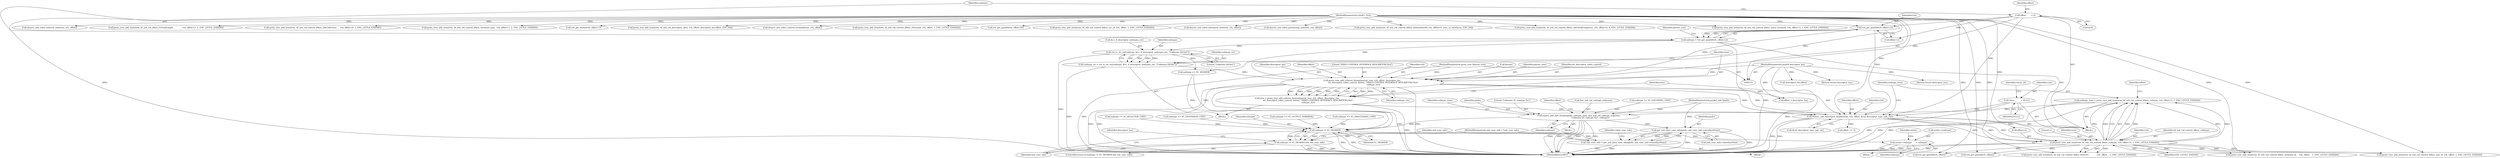 digraph "0_wireshark_2cb5985bf47bdc8bea78d28483ed224abdd33dc6_2@pointer" {
"1000186" [label="(Call,subtype_item = proto_tree_add_item(tree, hf_usb_vid_control_ifdesc_subtype, tvb, offset+2, 1, ENC_LITTLE_ENDIAN))"];
"1000188" [label="(Call,proto_tree_add_item(tree, hf_usb_vid_control_ifdesc_subtype, tvb, offset+2, 1, ENC_LITTLE_ENDIAN))"];
"1000180" [label="(Call,dissect_usb_descriptor_header(tree, tvb, offset, &vid_descriptor_type_vals_ext))"];
"1000168" [label="(Call,tree = proto_tree_add_subtree_format(parent_tree, tvb, offset, descriptor_len,\n                                   ett_descriptor_video_control, &item, \"VIDEO CONTROL INTERFACE DESCRIPTOR [%s]\",\n                                   subtype_str))"];
"1000170" [label="(Call,proto_tree_add_subtree_format(parent_tree, tvb, offset, descriptor_len,\n                                   ett_descriptor_video_control, &item, \"VIDEO CONTROL INTERFACE DESCRIPTOR [%s]\",\n                                   subtype_str))"];
"1000111" [label="(MethodParameterIn,proto_tree *parent_tree)"];
"1000152" [label="(Call,tvb_get_guint8(tvb, offset+2))"];
"1000112" [label="(MethodParameterIn,tvbuff_t *tvb)"];
"1000146" [label="(Call,offset        = 0)"];
"1000113" [label="(MethodParameterIn,guint8 descriptor_len)"];
"1000161" [label="(Call,subtype_str = val_to_str_ext(subtype, &vc_if_descriptor_subtypes_ext, \"Unknown (0x%x)\"))"];
"1000163" [label="(Call,val_to_str_ext(subtype, &vc_if_descriptor_subtypes_ext, \"Unknown (0x%x)\"))"];
"1000150" [label="(Call,subtype = tvb_get_guint8(tvb, offset+2))"];
"1000134" [label="(Call,*tree          = NULL)"];
"1000430" [label="(Call,expert_add_info_format(pinfo, subtype_item, &ei_usb_vid_subtype_unknown,\n                                   \"Unknown VC subtype %u\", subtype))"];
"1000461" [label="(Call,subtype != VC_HEADER)"];
"1000460" [label="(Call,subtype != VC_HEADER && usb_conv_info)"];
"1000538" [label="(Call,entity->subtype      = subtype)"];
"1000468" [label="(Call,get_usb_iface_conv_info(pinfo, usb_conv_info->interfaceNum))"];
"1000466" [label="(Call,usb_conv_info = get_usb_iface_conv_info(pinfo, usb_conv_info->interfaceNum))"];
"1000161" [label="(Call,subtype_str = val_to_str_ext(subtype, &vc_if_descriptor_subtypes_ext, \"Unknown (0x%x)\"))"];
"1000469" [label="(Identifier,pinfo)"];
"1000170" [label="(Call,proto_tree_add_subtree_format(parent_tree, tvb, offset, descriptor_len,\n                                   ett_descriptor_video_control, &item, \"VIDEO CONTROL INTERFACE DESCRIPTOR [%s]\",\n                                   subtype_str))"];
"1000191" [label="(Identifier,tvb)"];
"1000153" [label="(Identifier,tvb)"];
"1000180" [label="(Call,dissect_usb_descriptor_header(tree, tvb, offset, &vid_descriptor_type_vals_ext))"];
"1000436" [label="(Identifier,subtype)"];
"1000198" [label="(Identifier,offset)"];
"1000176" [label="(Call,&item)"];
"1000146" [label="(Call,offset        = 0)"];
"1000304" [label="(Call,proto_tree_add_item(tree, hf_usb_vid_control_ifdesc_assoc_terminal, tvb, offset+3, 1, ENC_LITTLE_ENDIAN))"];
"1000150" [label="(Call,subtype = tvb_get_guint8(tvb, offset+2))"];
"1000362" [label="(Call,subtype == VC_OUTPUT_TERMINAL)"];
"1000154" [label="(Call,offset+2)"];
"1000190" [label="(Identifier,hf_usb_vid_control_ifdesc_subtype)"];
"1000181" [label="(Identifier,tree)"];
"1000151" [label="(Identifier,subtype)"];
"1000375" [label="(Call,tvb_get_guint8(tvb, offset))"];
"1000147" [label="(Identifier,offset)"];
"1000527" [label="(Block,)"];
"1000378" [label="(Call,proto_tree_add_item(tree, hf_usb_vid_control_ifdesc_unit_id, tvb, offset, 1, ENC_LITTLE_ENDIAN))"];
"1000278" [label="(Call,tvb_get_guint8(tvb, offset))"];
"1000206" [label="(Call,proto_tree_add_item(tree, hf_usb_vid_control_ifdesc_bcdUVC,            tvb, offset,   2, ENC_LITTLE_ENDIAN))"];
"1000424" [label="(Call,subtype == VC_ENCODING_UNIT)"];
"1000542" [label="(Identifier,subtype)"];
"1000429" [label="(Block,)"];
"1000139" [label="(Identifier,entity_id)"];
"1000406" [label="(Call,dissect_usb_video_selector_unit(tree, tvb, offset))"];
"1000213" [label="(Call,proto_tree_add_item(tree, hf_usb_vid_ifdesc_wTotalLength,              tvb, offset+2, 2, ENC_LITTLE_ENDIAN))"];
"1000238" [label="(Call,proto_tree_add_item(tree, hf_usb_vid_control_ifdesc_bInCollection,     tvb, offset+8, 1, ENC_LITTLE_ENDIAN))"];
"1000388" [label="(Call,subtype == VC_PROCESSING_UNIT)"];
"1000165" [label="(Call,&vc_if_descriptor_subtypes_ext)"];
"1000159" [label="(Block,)"];
"1000461" [label="(Call,subtype != VC_HEADER)"];
"1000555" [label="(Identifier,descriptor_len)"];
"1000183" [label="(Identifier,offset)"];
"1000400" [label="(Call,subtype == VC_SELECTOR_UNIT)"];
"1000463" [label="(Identifier,VC_HEADER)"];
"1000431" [label="(Identifier,pinfo)"];
"1000430" [label="(Call,expert_add_info_format(pinfo, subtype_item, &ei_usb_vid_subtype_unknown,\n                                   \"Unknown VC subtype %u\", subtype))"];
"1000435" [label="(Literal,\"Unknown VC subtype %u\")"];
"1000167" [label="(Literal,\"Unknown (0x%x)\")"];
"1000188" [label="(Call,proto_tree_add_item(tree, hf_usb_vid_control_ifdesc_subtype, tvb, offset+2, 1, ENC_LITTLE_ENDIAN))"];
"1000295" [label="(Call,proto_tree_add_item(tree, hf_usb_vid_control_ifdesc_terminal_type,  tvb, offset+1, 2, ENC_LITTLE_ENDIAN))"];
"1000192" [label="(Call,offset+2)"];
"1000459" [label="(ControlStructure,if (subtype != VC_HEADER && usb_conv_info))"];
"1000467" [label="(Identifier,usb_conv_info)"];
"1000545" [label="(Identifier,entity)"];
"1000283" [label="(Call,tvb_get_letohs(tvb, offset+1))"];
"1000171" [label="(Identifier,parent_tree)"];
"1000175" [label="(Identifier,ett_descriptor_video_control)"];
"1000174" [label="(Identifier,descriptor_len)"];
"1000196" [label="(Identifier,ENC_LITTLE_ENDIAN)"];
"1000439" [label="(Identifier,offset)"];
"1000539" [label="(Call,entity->subtype)"];
"1000442" [label="(Call,proto_tree_add_item(tree, hf_usb_vid_descriptor_data, tvb, offset, descriptor_len-offset, ENC_NA))"];
"1000538" [label="(Call,entity->subtype      = subtype)"];
"1000195" [label="(Literal,1)"];
"1000182" [label="(Identifier,tvb)"];
"1000468" [label="(Call,get_usb_iface_conv_info(pinfo, usb_conv_info->interfaceNum))"];
"1000412" [label="(Call,subtype == VC_EXTENSION_UNIT)"];
"1000351" [label="(Call,dissect_usb_video_camera_terminal(tree, tvb, offset))"];
"1000179" [label="(Identifier,subtype_str)"];
"1000513" [label="(Return,return descriptor_len;)"];
"1000433" [label="(Call,&ei_usb_vid_subtype_unknown)"];
"1000189" [label="(Identifier,tree)"];
"1000330" [label="(Call,proto_tree_add_item(tree, hf_usb_vid_control_ifdesc_iTerminal, tvb, offset, 1, ENC_LITTLE_ENDIAN))"];
"1000187" [label="(Identifier,subtype_item)"];
"1000148" [label="(Literal,0)"];
"1000162" [label="(Identifier,subtype_str)"];
"1000184" [label="(Call,&vid_descriptor_type_vals_ext)"];
"1000113" [label="(MethodParameterIn,guint8 descriptor_len)"];
"1000288" [label="(Call,proto_tree_add_item(tree, hf_usb_vid_control_ifdesc_terminal_id,    tvb, offset,   1, ENC_LITTLE_ENDIAN))"];
"1000169" [label="(Identifier,tree)"];
"1000233" [label="(Call,tvb_get_guint8(tvb, offset+8))"];
"1000460" [label="(Call,subtype != VC_HEADER && usb_conv_info)"];
"1000115" [label="(MethodParameterIn,usb_conv_info_t *usb_conv_info)"];
"1000321" [label="(Call,proto_tree_add_item(tree, hf_usb_vid_control_ifdesc_src_id, tvb, offset, 1, ENC_LITTLE_ENDIAN))"];
"1000418" [label="(Call,dissect_usb_video_extension_unit(tree, tvb, offset))"];
"1000186" [label="(Call,subtype_item = proto_tree_add_item(tree, hf_usb_vid_control_ifdesc_subtype, tvb, offset+2, 1, ENC_LITTLE_ENDIAN))"];
"1000135" [label="(Identifier,tree)"];
"1000438" [label="(Call,offset < descriptor_len)"];
"1000197" [label="(Call,offset += 3)"];
"1000164" [label="(Identifier,subtype)"];
"1000556" [label="(MethodReturn,RET)"];
"1000554" [label="(Return,return descriptor_len;)"];
"1000163" [label="(Call,val_to_str_ext(subtype, &vc_if_descriptor_subtypes_ext, \"Unknown (0x%x)\"))"];
"1000201" [label="(Call,subtype == VC_HEADER)"];
"1000394" [label="(Call,dissect_usb_video_processing_unit(tree, tvb, offset))"];
"1000465" [label="(Block,)"];
"1000173" [label="(Identifier,offset)"];
"1000462" [label="(Identifier,subtype)"];
"1000136" [label="(Identifier,NULL)"];
"1000112" [label="(MethodParameterIn,tvbuff_t *tvb)"];
"1000114" [label="(MethodParameterIn,packet_info *pinfo)"];
"1000158" [label="(Identifier,parent_tree)"];
"1000152" [label="(Call,tvb_get_guint8(tvb, offset+2))"];
"1000464" [label="(Identifier,usb_conv_info)"];
"1000470" [label="(Call,usb_conv_info->interfaceNum)"];
"1000466" [label="(Call,usb_conv_info = get_usb_iface_conv_info(pinfo, usb_conv_info->interfaceNum))"];
"1000178" [label="(Literal,\"VIDEO CONTROL INTERFACE DESCRIPTOR [%s]\")"];
"1000252" [label="(Call,proto_tree_add_item(tree, hf_usb_vid_control_ifdesc_baInterfaceNr, tvb, offset+9, num_vs_interfaces, ENC_NA))"];
"1000474" [label="(Identifier,video_conv_info)"];
"1000447" [label="(Call,descriptor_len-offset)"];
"1000134" [label="(Call,*tree          = NULL)"];
"1000116" [label="(Block,)"];
"1000432" [label="(Identifier,subtype_item)"];
"1000168" [label="(Call,tree = proto_tree_add_subtree_format(parent_tree, tvb, offset, descriptor_len,\n                                   ett_descriptor_video_control, &item, \"VIDEO CONTROL INTERFACE DESCRIPTOR [%s]\",\n                                   subtype_str))"];
"1000111" [label="(MethodParameterIn,proto_tree *parent_tree)"];
"1000172" [label="(Identifier,tvb)"];
"1000222" [label="(Call,proto_tree_add_item(tree, hf_usb_vid_control_ifdesc_dwClockFrequency,  tvb, offset+4, 4, ENC_LITTLE_ENDIAN))"];
"1000186" -> "1000116"  [label="AST: "];
"1000186" -> "1000188"  [label="CFG: "];
"1000187" -> "1000186"  [label="AST: "];
"1000188" -> "1000186"  [label="AST: "];
"1000198" -> "1000186"  [label="CFG: "];
"1000186" -> "1000556"  [label="DDG: "];
"1000186" -> "1000556"  [label="DDG: "];
"1000188" -> "1000186"  [label="DDG: "];
"1000188" -> "1000186"  [label="DDG: "];
"1000188" -> "1000186"  [label="DDG: "];
"1000188" -> "1000186"  [label="DDG: "];
"1000188" -> "1000186"  [label="DDG: "];
"1000188" -> "1000186"  [label="DDG: "];
"1000186" -> "1000430"  [label="DDG: "];
"1000188" -> "1000196"  [label="CFG: "];
"1000189" -> "1000188"  [label="AST: "];
"1000190" -> "1000188"  [label="AST: "];
"1000191" -> "1000188"  [label="AST: "];
"1000192" -> "1000188"  [label="AST: "];
"1000195" -> "1000188"  [label="AST: "];
"1000196" -> "1000188"  [label="AST: "];
"1000188" -> "1000556"  [label="DDG: "];
"1000188" -> "1000556"  [label="DDG: "];
"1000180" -> "1000188"  [label="DDG: "];
"1000180" -> "1000188"  [label="DDG: "];
"1000180" -> "1000188"  [label="DDG: "];
"1000112" -> "1000188"  [label="DDG: "];
"1000188" -> "1000206"  [label="DDG: "];
"1000188" -> "1000206"  [label="DDG: "];
"1000188" -> "1000206"  [label="DDG: "];
"1000188" -> "1000278"  [label="DDG: "];
"1000188" -> "1000288"  [label="DDG: "];
"1000188" -> "1000288"  [label="DDG: "];
"1000188" -> "1000375"  [label="DDG: "];
"1000188" -> "1000378"  [label="DDG: "];
"1000188" -> "1000378"  [label="DDG: "];
"1000180" -> "1000116"  [label="AST: "];
"1000180" -> "1000184"  [label="CFG: "];
"1000181" -> "1000180"  [label="AST: "];
"1000182" -> "1000180"  [label="AST: "];
"1000183" -> "1000180"  [label="AST: "];
"1000184" -> "1000180"  [label="AST: "];
"1000187" -> "1000180"  [label="CFG: "];
"1000180" -> "1000556"  [label="DDG: "];
"1000180" -> "1000556"  [label="DDG: "];
"1000168" -> "1000180"  [label="DDG: "];
"1000134" -> "1000180"  [label="DDG: "];
"1000170" -> "1000180"  [label="DDG: "];
"1000170" -> "1000180"  [label="DDG: "];
"1000152" -> "1000180"  [label="DDG: "];
"1000112" -> "1000180"  [label="DDG: "];
"1000146" -> "1000180"  [label="DDG: "];
"1000180" -> "1000192"  [label="DDG: "];
"1000180" -> "1000197"  [label="DDG: "];
"1000168" -> "1000159"  [label="AST: "];
"1000168" -> "1000170"  [label="CFG: "];
"1000169" -> "1000168"  [label="AST: "];
"1000170" -> "1000168"  [label="AST: "];
"1000181" -> "1000168"  [label="CFG: "];
"1000168" -> "1000556"  [label="DDG: "];
"1000170" -> "1000168"  [label="DDG: "];
"1000170" -> "1000168"  [label="DDG: "];
"1000170" -> "1000168"  [label="DDG: "];
"1000170" -> "1000168"  [label="DDG: "];
"1000170" -> "1000168"  [label="DDG: "];
"1000170" -> "1000168"  [label="DDG: "];
"1000170" -> "1000168"  [label="DDG: "];
"1000170" -> "1000168"  [label="DDG: "];
"1000170" -> "1000179"  [label="CFG: "];
"1000171" -> "1000170"  [label="AST: "];
"1000172" -> "1000170"  [label="AST: "];
"1000173" -> "1000170"  [label="AST: "];
"1000174" -> "1000170"  [label="AST: "];
"1000175" -> "1000170"  [label="AST: "];
"1000176" -> "1000170"  [label="AST: "];
"1000178" -> "1000170"  [label="AST: "];
"1000179" -> "1000170"  [label="AST: "];
"1000170" -> "1000556"  [label="DDG: "];
"1000170" -> "1000556"  [label="DDG: "];
"1000170" -> "1000556"  [label="DDG: "];
"1000170" -> "1000556"  [label="DDG: "];
"1000111" -> "1000170"  [label="DDG: "];
"1000152" -> "1000170"  [label="DDG: "];
"1000112" -> "1000170"  [label="DDG: "];
"1000146" -> "1000170"  [label="DDG: "];
"1000113" -> "1000170"  [label="DDG: "];
"1000161" -> "1000170"  [label="DDG: "];
"1000170" -> "1000438"  [label="DDG: "];
"1000111" -> "1000110"  [label="AST: "];
"1000111" -> "1000556"  [label="DDG: "];
"1000152" -> "1000150"  [label="AST: "];
"1000152" -> "1000154"  [label="CFG: "];
"1000153" -> "1000152"  [label="AST: "];
"1000154" -> "1000152"  [label="AST: "];
"1000150" -> "1000152"  [label="CFG: "];
"1000152" -> "1000150"  [label="DDG: "];
"1000152" -> "1000150"  [label="DDG: "];
"1000112" -> "1000152"  [label="DDG: "];
"1000146" -> "1000152"  [label="DDG: "];
"1000112" -> "1000110"  [label="AST: "];
"1000112" -> "1000556"  [label="DDG: "];
"1000112" -> "1000206"  [label="DDG: "];
"1000112" -> "1000213"  [label="DDG: "];
"1000112" -> "1000222"  [label="DDG: "];
"1000112" -> "1000233"  [label="DDG: "];
"1000112" -> "1000238"  [label="DDG: "];
"1000112" -> "1000252"  [label="DDG: "];
"1000112" -> "1000278"  [label="DDG: "];
"1000112" -> "1000283"  [label="DDG: "];
"1000112" -> "1000288"  [label="DDG: "];
"1000112" -> "1000295"  [label="DDG: "];
"1000112" -> "1000304"  [label="DDG: "];
"1000112" -> "1000321"  [label="DDG: "];
"1000112" -> "1000330"  [label="DDG: "];
"1000112" -> "1000351"  [label="DDG: "];
"1000112" -> "1000375"  [label="DDG: "];
"1000112" -> "1000378"  [label="DDG: "];
"1000112" -> "1000394"  [label="DDG: "];
"1000112" -> "1000406"  [label="DDG: "];
"1000112" -> "1000418"  [label="DDG: "];
"1000112" -> "1000442"  [label="DDG: "];
"1000146" -> "1000116"  [label="AST: "];
"1000146" -> "1000148"  [label="CFG: "];
"1000147" -> "1000146"  [label="AST: "];
"1000148" -> "1000146"  [label="AST: "];
"1000151" -> "1000146"  [label="CFG: "];
"1000146" -> "1000154"  [label="DDG: "];
"1000113" -> "1000110"  [label="AST: "];
"1000113" -> "1000556"  [label="DDG: "];
"1000113" -> "1000438"  [label="DDG: "];
"1000113" -> "1000447"  [label="DDG: "];
"1000113" -> "1000513"  [label="DDG: "];
"1000113" -> "1000554"  [label="DDG: "];
"1000161" -> "1000159"  [label="AST: "];
"1000161" -> "1000163"  [label="CFG: "];
"1000162" -> "1000161"  [label="AST: "];
"1000163" -> "1000161"  [label="AST: "];
"1000169" -> "1000161"  [label="CFG: "];
"1000161" -> "1000556"  [label="DDG: "];
"1000163" -> "1000161"  [label="DDG: "];
"1000163" -> "1000161"  [label="DDG: "];
"1000163" -> "1000161"  [label="DDG: "];
"1000163" -> "1000167"  [label="CFG: "];
"1000164" -> "1000163"  [label="AST: "];
"1000165" -> "1000163"  [label="AST: "];
"1000167" -> "1000163"  [label="AST: "];
"1000163" -> "1000556"  [label="DDG: "];
"1000150" -> "1000163"  [label="DDG: "];
"1000163" -> "1000201"  [label="DDG: "];
"1000150" -> "1000116"  [label="AST: "];
"1000151" -> "1000150"  [label="AST: "];
"1000158" -> "1000150"  [label="CFG: "];
"1000150" -> "1000556"  [label="DDG: "];
"1000150" -> "1000201"  [label="DDG: "];
"1000134" -> "1000116"  [label="AST: "];
"1000134" -> "1000136"  [label="CFG: "];
"1000135" -> "1000134"  [label="AST: "];
"1000136" -> "1000134"  [label="AST: "];
"1000139" -> "1000134"  [label="CFG: "];
"1000134" -> "1000556"  [label="DDG: "];
"1000430" -> "1000429"  [label="AST: "];
"1000430" -> "1000436"  [label="CFG: "];
"1000431" -> "1000430"  [label="AST: "];
"1000432" -> "1000430"  [label="AST: "];
"1000433" -> "1000430"  [label="AST: "];
"1000435" -> "1000430"  [label="AST: "];
"1000436" -> "1000430"  [label="AST: "];
"1000439" -> "1000430"  [label="CFG: "];
"1000430" -> "1000556"  [label="DDG: "];
"1000430" -> "1000556"  [label="DDG: "];
"1000430" -> "1000556"  [label="DDG: "];
"1000430" -> "1000556"  [label="DDG: "];
"1000114" -> "1000430"  [label="DDG: "];
"1000424" -> "1000430"  [label="DDG: "];
"1000430" -> "1000461"  [label="DDG: "];
"1000430" -> "1000468"  [label="DDG: "];
"1000461" -> "1000460"  [label="AST: "];
"1000461" -> "1000463"  [label="CFG: "];
"1000462" -> "1000461"  [label="AST: "];
"1000463" -> "1000461"  [label="AST: "];
"1000464" -> "1000461"  [label="CFG: "];
"1000460" -> "1000461"  [label="CFG: "];
"1000461" -> "1000556"  [label="DDG: "];
"1000461" -> "1000556"  [label="DDG: "];
"1000461" -> "1000460"  [label="DDG: "];
"1000461" -> "1000460"  [label="DDG: "];
"1000388" -> "1000461"  [label="DDG: "];
"1000400" -> "1000461"  [label="DDG: "];
"1000412" -> "1000461"  [label="DDG: "];
"1000362" -> "1000461"  [label="DDG: "];
"1000201" -> "1000461"  [label="DDG: "];
"1000201" -> "1000461"  [label="DDG: "];
"1000461" -> "1000538"  [label="DDG: "];
"1000460" -> "1000459"  [label="AST: "];
"1000460" -> "1000464"  [label="CFG: "];
"1000464" -> "1000460"  [label="AST: "];
"1000467" -> "1000460"  [label="CFG: "];
"1000555" -> "1000460"  [label="CFG: "];
"1000460" -> "1000556"  [label="DDG: "];
"1000460" -> "1000556"  [label="DDG: "];
"1000460" -> "1000556"  [label="DDG: "];
"1000115" -> "1000460"  [label="DDG: "];
"1000538" -> "1000527"  [label="AST: "];
"1000538" -> "1000542"  [label="CFG: "];
"1000539" -> "1000538"  [label="AST: "];
"1000542" -> "1000538"  [label="AST: "];
"1000545" -> "1000538"  [label="CFG: "];
"1000538" -> "1000556"  [label="DDG: "];
"1000538" -> "1000556"  [label="DDG: "];
"1000468" -> "1000466"  [label="AST: "];
"1000468" -> "1000470"  [label="CFG: "];
"1000469" -> "1000468"  [label="AST: "];
"1000470" -> "1000468"  [label="AST: "];
"1000466" -> "1000468"  [label="CFG: "];
"1000468" -> "1000556"  [label="DDG: "];
"1000468" -> "1000556"  [label="DDG: "];
"1000468" -> "1000466"  [label="DDG: "];
"1000468" -> "1000466"  [label="DDG: "];
"1000114" -> "1000468"  [label="DDG: "];
"1000466" -> "1000465"  [label="AST: "];
"1000467" -> "1000466"  [label="AST: "];
"1000474" -> "1000466"  [label="CFG: "];
"1000466" -> "1000556"  [label="DDG: "];
"1000466" -> "1000556"  [label="DDG: "];
"1000115" -> "1000466"  [label="DDG: "];
}
